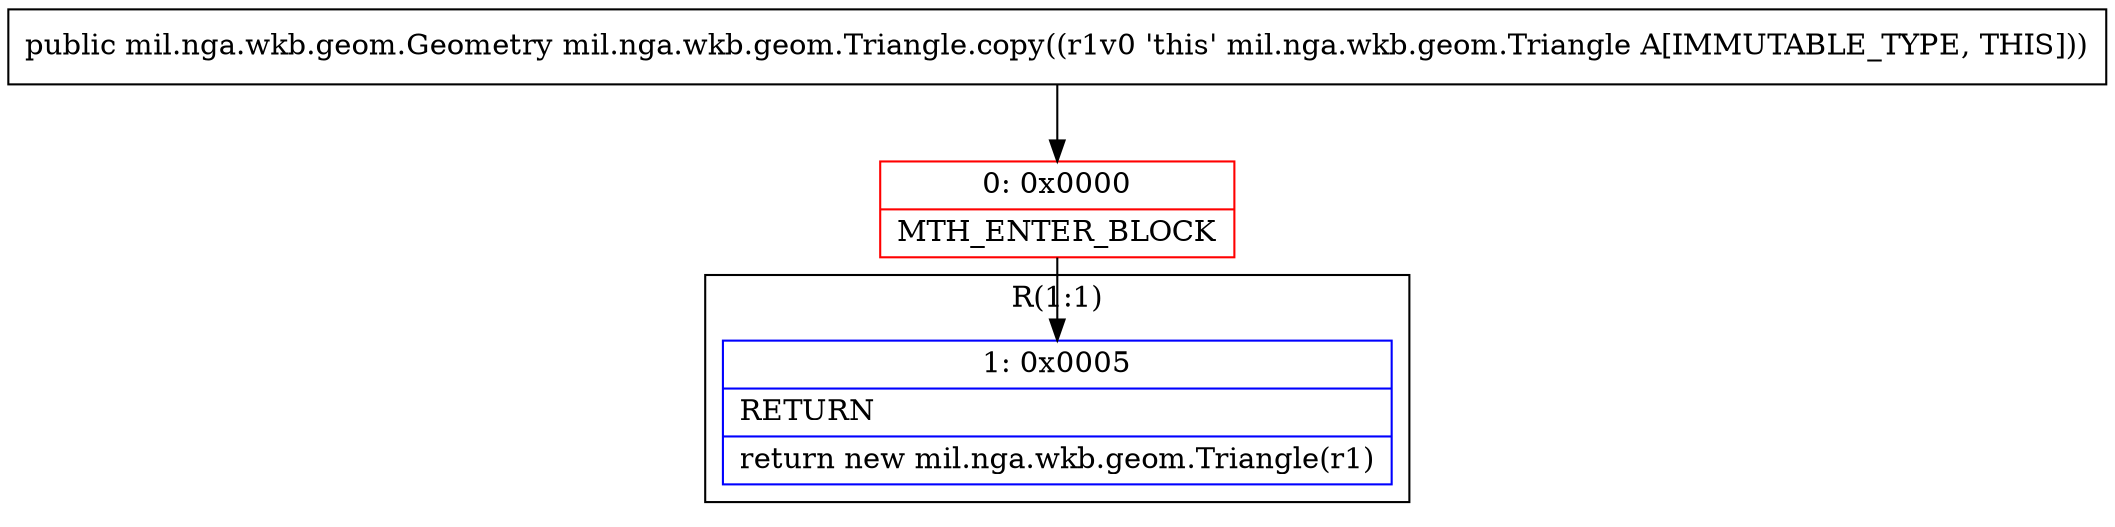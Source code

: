 digraph "CFG formil.nga.wkb.geom.Triangle.copy()Lmil\/nga\/wkb\/geom\/Geometry;" {
subgraph cluster_Region_1319829350 {
label = "R(1:1)";
node [shape=record,color=blue];
Node_1 [shape=record,label="{1\:\ 0x0005|RETURN\l|return new mil.nga.wkb.geom.Triangle(r1)\l}"];
}
Node_0 [shape=record,color=red,label="{0\:\ 0x0000|MTH_ENTER_BLOCK\l}"];
MethodNode[shape=record,label="{public mil.nga.wkb.geom.Geometry mil.nga.wkb.geom.Triangle.copy((r1v0 'this' mil.nga.wkb.geom.Triangle A[IMMUTABLE_TYPE, THIS])) }"];
MethodNode -> Node_0;
Node_0 -> Node_1;
}

